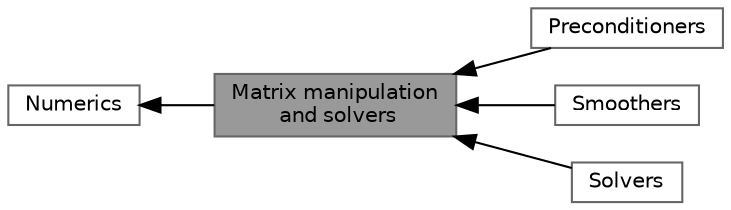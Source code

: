 digraph "Matrix manipulation and solvers"
{
 // LATEX_PDF_SIZE
  bgcolor="transparent";
  edge [fontname=Helvetica,fontsize=10,labelfontname=Helvetica,labelfontsize=10];
  node [fontname=Helvetica,fontsize=10,shape=box,height=0.2,width=0.4];
  rankdir=LR;
  Node1 [id="Node000001",label="Matrix manipulation\l and solvers",height=0.2,width=0.4,color="gray40", fillcolor="grey60", style="filled", fontcolor="black",tooltip=" "];
  Node3 [id="Node000003",label="Preconditioners",height=0.2,width=0.4,color="grey40", fillcolor="white", style="filled",URL="$group__grpLduMatrixPreconditioners.html",tooltip=" "];
  Node4 [id="Node000004",label="Smoothers",height=0.2,width=0.4,color="grey40", fillcolor="white", style="filled",URL="$group__grpLduMatrixSmoothers.html",tooltip=" "];
  Node5 [id="Node000005",label="Solvers",height=0.2,width=0.4,color="grey40", fillcolor="white", style="filled",URL="$group__grpLduMatrixSolvers.html",tooltip=" "];
  Node2 [id="Node000002",label="Numerics",height=0.2,width=0.4,color="grey40", fillcolor="white", style="filled",URL="$group__grpNumerics.html",tooltip=" "];
  Node2->Node1 [shape=plaintext, dir="back", style="solid"];
  Node1->Node3 [shape=plaintext, dir="back", style="solid"];
  Node1->Node4 [shape=plaintext, dir="back", style="solid"];
  Node1->Node5 [shape=plaintext, dir="back", style="solid"];
}
